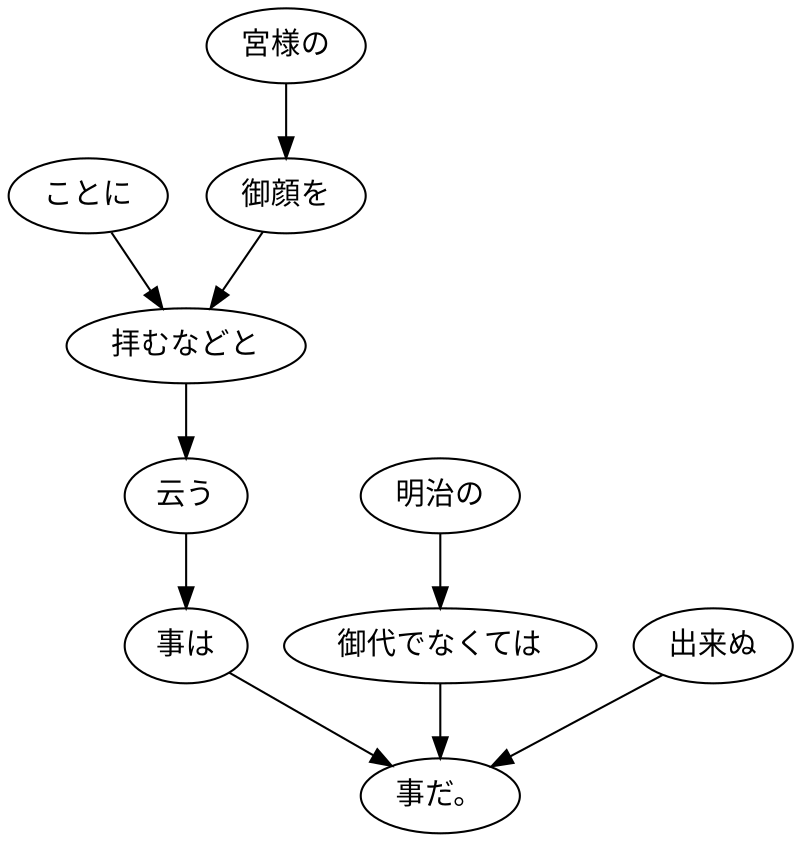digraph graph5915 {
	node0 [label="ことに"];
	node1 [label="宮様の"];
	node2 [label="御顔を"];
	node3 [label="拝むなどと"];
	node4 [label="云う"];
	node5 [label="事は"];
	node6 [label="明治の"];
	node7 [label="御代でなくては"];
	node8 [label="出来ぬ"];
	node9 [label="事だ。"];
	node0 -> node3;
	node1 -> node2;
	node2 -> node3;
	node3 -> node4;
	node4 -> node5;
	node5 -> node9;
	node6 -> node7;
	node7 -> node9;
	node8 -> node9;
}
